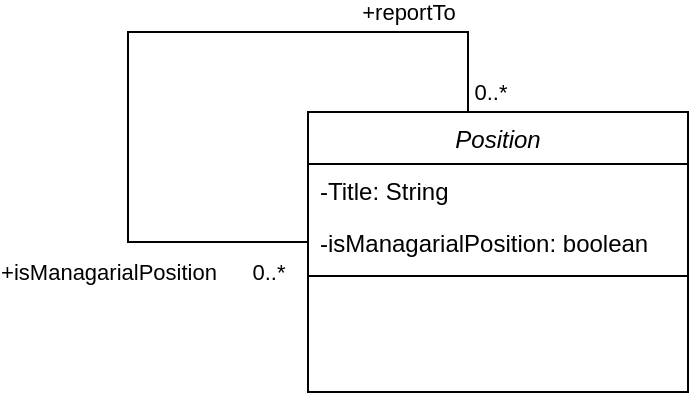 <mxfile version="26.2.3">
  <diagram id="C5RBs43oDa-KdzZeNtuy" name="Page-1">
    <mxGraphModel dx="948" dy="652" grid="1" gridSize="10" guides="1" tooltips="1" connect="1" arrows="1" fold="1" page="1" pageScale="1" pageWidth="827" pageHeight="1169" math="0" shadow="0">
      <root>
        <mxCell id="WIyWlLk6GJQsqaUBKTNV-0" />
        <mxCell id="WIyWlLk6GJQsqaUBKTNV-1" parent="WIyWlLk6GJQsqaUBKTNV-0" />
        <mxCell id="zkfFHV4jXpPFQw0GAbJ--0" value="Position" style="swimlane;fontStyle=2;align=center;verticalAlign=top;childLayout=stackLayout;horizontal=1;startSize=26;horizontalStack=0;resizeParent=1;resizeLast=0;collapsible=1;marginBottom=0;rounded=0;shadow=0;strokeWidth=1;" parent="WIyWlLk6GJQsqaUBKTNV-1" vertex="1">
          <mxGeometry x="220" y="120" width="190" height="140" as="geometry">
            <mxRectangle x="230" y="140" width="160" height="26" as="alternateBounds" />
          </mxGeometry>
        </mxCell>
        <mxCell id="zkfFHV4jXpPFQw0GAbJ--1" value="-Title: String" style="text;align=left;verticalAlign=top;spacingLeft=4;spacingRight=4;overflow=hidden;rotatable=0;points=[[0,0.5],[1,0.5]];portConstraint=eastwest;" parent="zkfFHV4jXpPFQw0GAbJ--0" vertex="1">
          <mxGeometry y="26" width="190" height="26" as="geometry" />
        </mxCell>
        <mxCell id="PbSUhETLtTR-xoxfXl1C-18" style="edgeStyle=orthogonalEdgeStyle;rounded=0;orthogonalLoop=1;jettySize=auto;html=1;entryX=0.5;entryY=0;entryDx=0;entryDy=0;endArrow=none;startFill=0;" edge="1" parent="zkfFHV4jXpPFQw0GAbJ--0" target="zkfFHV4jXpPFQw0GAbJ--0">
          <mxGeometry relative="1" as="geometry">
            <mxPoint y="65" as="sourcePoint" />
            <Array as="points">
              <mxPoint x="-90" y="65" />
              <mxPoint x="-90" y="-40" />
              <mxPoint x="80" y="-40" />
            </Array>
          </mxGeometry>
        </mxCell>
        <mxCell id="PbSUhETLtTR-xoxfXl1C-19" value="0..*" style="edgeLabel;html=1;align=center;verticalAlign=middle;resizable=0;points=[];" vertex="1" connectable="0" parent="PbSUhETLtTR-xoxfXl1C-18">
          <mxGeometry x="-0.961" y="4" relative="1" as="geometry">
            <mxPoint x="-12" y="11" as="offset" />
          </mxGeometry>
        </mxCell>
        <mxCell id="PbSUhETLtTR-xoxfXl1C-20" value="0..*" style="edgeLabel;html=1;align=center;verticalAlign=middle;resizable=0;points=[];" vertex="1" connectable="0" parent="PbSUhETLtTR-xoxfXl1C-18">
          <mxGeometry x="0.931" y="4" relative="1" as="geometry">
            <mxPoint x="10" y="-6" as="offset" />
          </mxGeometry>
        </mxCell>
        <mxCell id="PbSUhETLtTR-xoxfXl1C-21" value="+isManagarialPosition" style="edgeLabel;html=1;align=center;verticalAlign=middle;resizable=0;points=[];" vertex="1" connectable="0" parent="PbSUhETLtTR-xoxfXl1C-18">
          <mxGeometry x="-0.605" y="5" relative="1" as="geometry">
            <mxPoint x="-17" y="10" as="offset" />
          </mxGeometry>
        </mxCell>
        <mxCell id="PbSUhETLtTR-xoxfXl1C-23" value="+reportTo" style="edgeLabel;html=1;align=center;verticalAlign=middle;resizable=0;points=[];" vertex="1" connectable="0" parent="PbSUhETLtTR-xoxfXl1C-18">
          <mxGeometry x="0.748" y="2" relative="1" as="geometry">
            <mxPoint x="-32" y="-12" as="offset" />
          </mxGeometry>
        </mxCell>
        <mxCell id="PbSUhETLtTR-xoxfXl1C-22" value="-isManagarialPosition: boolean" style="text;align=left;verticalAlign=top;spacingLeft=4;spacingRight=4;overflow=hidden;rotatable=0;points=[[0,0.5],[1,0.5]];portConstraint=eastwest;" vertex="1" parent="zkfFHV4jXpPFQw0GAbJ--0">
          <mxGeometry y="52" width="190" height="26" as="geometry" />
        </mxCell>
        <mxCell id="zkfFHV4jXpPFQw0GAbJ--4" value="" style="line;html=1;strokeWidth=1;align=left;verticalAlign=middle;spacingTop=-1;spacingLeft=3;spacingRight=3;rotatable=0;labelPosition=right;points=[];portConstraint=eastwest;" parent="zkfFHV4jXpPFQw0GAbJ--0" vertex="1">
          <mxGeometry y="78" width="190" height="8" as="geometry" />
        </mxCell>
      </root>
    </mxGraphModel>
  </diagram>
</mxfile>
